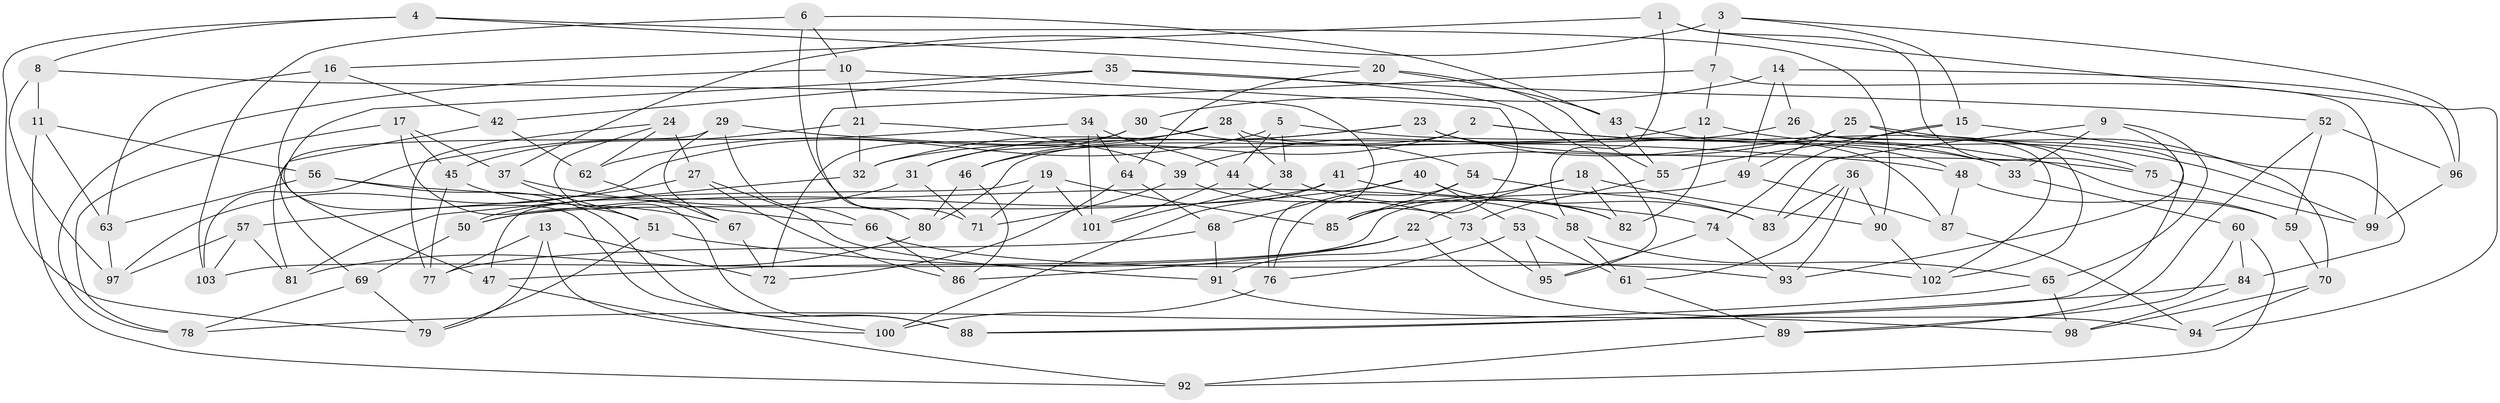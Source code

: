// coarse degree distribution, {6: 0.4461538461538462, 4: 0.4, 5: 0.13846153846153847, 3: 0.015384615384615385}
// Generated by graph-tools (version 1.1) at 2025/42/03/06/25 10:42:23]
// undirected, 103 vertices, 206 edges
graph export_dot {
graph [start="1"]
  node [color=gray90,style=filled];
  1;
  2;
  3;
  4;
  5;
  6;
  7;
  8;
  9;
  10;
  11;
  12;
  13;
  14;
  15;
  16;
  17;
  18;
  19;
  20;
  21;
  22;
  23;
  24;
  25;
  26;
  27;
  28;
  29;
  30;
  31;
  32;
  33;
  34;
  35;
  36;
  37;
  38;
  39;
  40;
  41;
  42;
  43;
  44;
  45;
  46;
  47;
  48;
  49;
  50;
  51;
  52;
  53;
  54;
  55;
  56;
  57;
  58;
  59;
  60;
  61;
  62;
  63;
  64;
  65;
  66;
  67;
  68;
  69;
  70;
  71;
  72;
  73;
  74;
  75;
  76;
  77;
  78;
  79;
  80;
  81;
  82;
  83;
  84;
  85;
  86;
  87;
  88;
  89;
  90;
  91;
  92;
  93;
  94;
  95;
  96;
  97;
  98;
  99;
  100;
  101;
  102;
  103;
  1 -- 94;
  1 -- 58;
  1 -- 16;
  1 -- 75;
  2 -- 80;
  2 -- 75;
  2 -- 59;
  2 -- 46;
  3 -- 96;
  3 -- 15;
  3 -- 7;
  3 -- 37;
  4 -- 79;
  4 -- 90;
  4 -- 20;
  4 -- 8;
  5 -- 44;
  5 -- 33;
  5 -- 97;
  5 -- 38;
  6 -- 43;
  6 -- 71;
  6 -- 10;
  6 -- 103;
  7 -- 80;
  7 -- 99;
  7 -- 12;
  8 -- 11;
  8 -- 97;
  8 -- 76;
  9 -- 93;
  9 -- 83;
  9 -- 65;
  9 -- 33;
  10 -- 78;
  10 -- 85;
  10 -- 21;
  11 -- 56;
  11 -- 92;
  11 -- 63;
  12 -- 82;
  12 -- 99;
  12 -- 39;
  13 -- 77;
  13 -- 72;
  13 -- 100;
  13 -- 79;
  14 -- 96;
  14 -- 49;
  14 -- 26;
  14 -- 30;
  15 -- 74;
  15 -- 84;
  15 -- 55;
  16 -- 100;
  16 -- 42;
  16 -- 63;
  17 -- 45;
  17 -- 37;
  17 -- 51;
  17 -- 78;
  18 -- 90;
  18 -- 82;
  18 -- 22;
  18 -- 85;
  19 -- 71;
  19 -- 47;
  19 -- 101;
  19 -- 85;
  20 -- 43;
  20 -- 55;
  20 -- 64;
  21 -- 32;
  21 -- 45;
  21 -- 39;
  22 -- 94;
  22 -- 86;
  22 -- 47;
  23 -- 32;
  23 -- 31;
  23 -- 75;
  23 -- 33;
  24 -- 62;
  24 -- 77;
  24 -- 88;
  24 -- 27;
  25 -- 41;
  25 -- 49;
  25 -- 70;
  25 -- 102;
  26 -- 32;
  26 -- 88;
  26 -- 102;
  27 -- 86;
  27 -- 91;
  27 -- 57;
  28 -- 38;
  28 -- 87;
  28 -- 46;
  28 -- 62;
  29 -- 66;
  29 -- 67;
  29 -- 81;
  29 -- 48;
  30 -- 31;
  30 -- 72;
  30 -- 54;
  31 -- 71;
  31 -- 50;
  32 -- 81;
  33 -- 60;
  34 -- 101;
  34 -- 64;
  34 -- 103;
  34 -- 44;
  35 -- 95;
  35 -- 42;
  35 -- 47;
  35 -- 52;
  36 -- 90;
  36 -- 61;
  36 -- 83;
  36 -- 93;
  37 -- 66;
  37 -- 51;
  38 -- 101;
  38 -- 82;
  39 -- 71;
  39 -- 73;
  40 -- 83;
  40 -- 53;
  40 -- 68;
  40 -- 50;
  41 -- 82;
  41 -- 50;
  41 -- 100;
  42 -- 62;
  42 -- 69;
  43 -- 48;
  43 -- 55;
  44 -- 58;
  44 -- 101;
  45 -- 77;
  45 -- 67;
  46 -- 80;
  46 -- 86;
  47 -- 92;
  48 -- 87;
  48 -- 59;
  49 -- 87;
  49 -- 103;
  50 -- 69;
  51 -- 93;
  51 -- 79;
  52 -- 96;
  52 -- 59;
  52 -- 89;
  53 -- 76;
  53 -- 95;
  53 -- 61;
  54 -- 85;
  54 -- 83;
  54 -- 76;
  55 -- 73;
  56 -- 74;
  56 -- 63;
  56 -- 88;
  57 -- 97;
  57 -- 81;
  57 -- 103;
  58 -- 65;
  58 -- 61;
  59 -- 70;
  60 -- 89;
  60 -- 84;
  60 -- 92;
  61 -- 89;
  62 -- 67;
  63 -- 97;
  64 -- 68;
  64 -- 72;
  65 -- 78;
  65 -- 98;
  66 -- 86;
  66 -- 102;
  67 -- 72;
  68 -- 77;
  68 -- 91;
  69 -- 78;
  69 -- 79;
  70 -- 94;
  70 -- 98;
  73 -- 95;
  73 -- 91;
  74 -- 93;
  74 -- 95;
  75 -- 99;
  76 -- 100;
  80 -- 81;
  84 -- 98;
  84 -- 88;
  87 -- 94;
  89 -- 92;
  90 -- 102;
  91 -- 98;
  96 -- 99;
}
